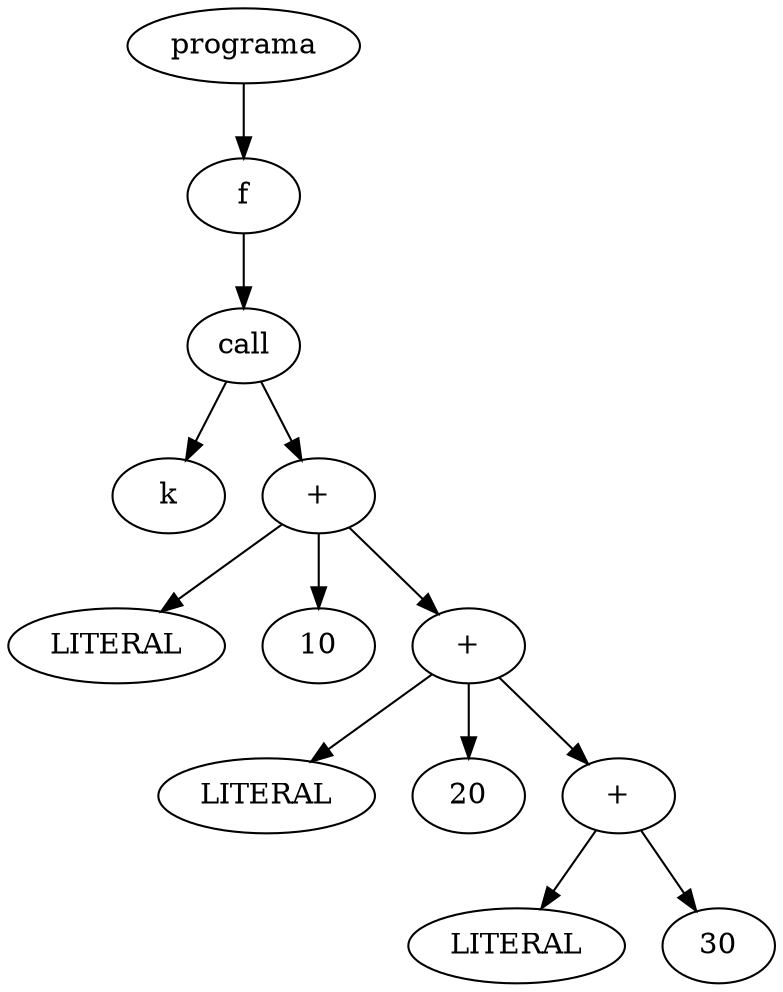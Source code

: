 digraph G {
node_0x8039f0 [label="programa"]
node_0x8039a0 [label="f"]
node_0x8039f0 -> node_0x8039a0
node_0x803930 [label="call"]
node_0x8039a0 -> node_0x803930
node_0x803480 [label="k"]
node_0x803930 -> node_0x803480
node_0x803520 [label="+"]
node_0x803930 -> node_0x803520
node_0x803570 [label="LITERAL"]
node_0x803520 -> node_0x803570
node_0x8035c0 [label="10"]
node_0x803520 -> node_0x8035c0
node_0x803680 [label="+"]
node_0x803520 -> node_0x803680
node_0x8036d0 [label="LITERAL"]
node_0x803680 -> node_0x8036d0
node_0x803720 [label="20"]
node_0x803680 -> node_0x803720
node_0x8037e0 [label="+"]
node_0x803680 -> node_0x8037e0
node_0x803830 [label="LITERAL"]
node_0x8037e0 -> node_0x803830
node_0x803880 [label="30"]
node_0x8037e0 -> node_0x803880
}
